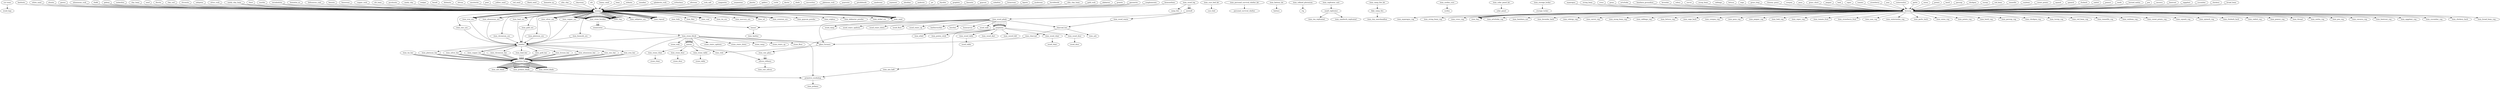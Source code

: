 digraph G {
"cut trees" -> wood_logs
item_stone_table -> stone_table
item_wood_plank -> bonecarver
item_wood_log -> camp_fire
item_stone_block -> stone_wall
item_stone_block -> glass_furnace
item_cryo_bed_kit -> cryo_bed
item_stone_block -> stone_stairs_updown
item_stone_block -> primitive_workshop
item_personal_survival_shelter_kit -> personal_survival_shelter
item_wood_table -> wood_table
item_stone_block -> stone_stairs_down
item_wood_plank -> wood_wall
item_stone_chair -> stone_chair
item_battery_kit -> battery
item_refined_plutonium -> rtg
item_wood_log -> sawmill
item_wood_plank -> carpenter
item_replicator_unit -> small_replicator
item_wood_plank -> tanner
item_stone_block -> mason
item_stone_block -> smelter
item_stone_boulder -> stonecutter
item_camp_fire_kit -> fake_camp_fire
item_stone_block -> stone_ramp
item_stone_block -> stone_stairs_up
item_stone_block -> primitive_forge
item_stone_block -> stone_floor
item_stone_block -> silicon_refinery
item_raw_glass -> silicon_refinery
item_wood_plank -> wood_ramp
item_wood_plank -> wood_stairs_updown
item_wood_plank -> wood_stairs_down
item_stone_door -> stone_door
item_cordex_core -> cordex
item_wood_plank -> wood_floor
item_wood_plank -> wood_stairs_up
item_wood_chair -> wood_chair
item_solar_panel_kit -> solar_panel
item_wood_door -> wood_door
item_wood_plank -> charcoal_hut
item_wood_plank -> leatherworker
item_wood_plank -> butcher
item_storage_locker -> storage_locker
item_zinc_bar -> primitive_forge
primitive_forge -> item_pickaxe_blade
item_iron_bar -> primitive_forge
primitive_forge -> item_pickaxe_blade
item_tin_bar -> primitive_forge
primitive_forge -> item_sword_blade
item_stone_boulder -> stonecutter
stonecutter -> item_stone_block
item_wood_plank -> carpenter
carpenter -> item_wood_dart
item_stone_block -> mason
mason -> item_stone_chair
item_platinum_ore -> smelter
smelter -> item_platinum_bar
item_hide -> tanner
tanner -> item_leather
item_silver_bar -> primitive_forge
primitive_forge -> item_sword_blade
item_zinc_bar -> primitive_forge
primitive_forge -> item_sword_blade
item_copper_bar -> primitive_forge
primitive_forge -> item_sword_blade
small_replicator -> item_tea_replicated
item_silver_ore -> smelter
smelter -> item_silver_bar
item_wood_plank -> carpenter
carpenter -> item_sword_hilt
item_stone_block -> mason
mason -> item_club
item_chromium_bar -> primitive_forge
primitive_forge -> item_pickaxe_blade
item_lead_ore -> smelter
smelter -> item_lead_bar
item_gold_ore -> smelter
smelter -> item_gold_bar
item_wood_plank -> carpenter
carpenter -> item_wood_table
item_bronze_bar -> primitive_forge
primitive_forge -> item_pickaxe_blade
item_copper_ore -> smelter
smelter -> item_copper_bar
item_platinum_bar -> primitive_forge
primitive_forge -> item_sword_blade
item_copper_bar -> primitive_forge
primitive_forge -> item_pickaxe_blade
item_bismuth_ore -> smelter
item_copper_bar -> smelter
smelter -> item_bronze_bar
item_charcoal -> glass_furnace
item_sand -> glass_furnace
glass_furnace -> item_raw_glass
item_zinc_ore -> smelter
smelter -> item_zinc_bar
item_stone_block -> mason
mason -> item_stone_door
item_wood_plank -> carpenter
carpenter -> item_wood_chair
fake_camp_fire -> item_tiny_marshmallow
item_gold_bar -> primitive_forge
primitive_forge -> item_sword_blade
item_raw_glass -> silicon_refinery
silicon_refinery -> item_raw_silicon
item_iron_ore -> smelter
smelter -> item_iron_bar
item_wood_waste -> charcoal_hut
charcoal_hut -> item_charcoal
charcoal_hut -> item_ash
item_platinum_bar -> primitive_forge
primitive_forge -> item_axe_blade
item_tin_bar -> primitive_forge
primitive_forge -> item_axe_blade
item_lead_bar -> primitive_forge
primitive_forge -> item_axe_blade
item_aluminium_bar -> primitive_forge
primitive_forge -> item_sword_blade
item_gold_bar -> primitive_forge
primitive_forge -> item_axe_blade
item_gold_bar -> primitive_forge
primitive_forge -> item_pickaxe_blade
item_stone_block -> mason
mason -> item_stone_table
item_tin_bar -> primitive_forge
primitive_forge -> item_pickaxe_blade
item_wood_plank -> carpenter
carpenter -> item_wood_door
item_iron_bar -> primitive_forge
primitive_forge -> item_axe_blade
item_wood_plank -> carpenter
carpenter -> item_club
item_aluminium_ore -> smelter
smelter -> item_aluminium_bar
item_iron_bar -> primitive_forge
primitive_forge -> item_sword_blade
item_lead_bar -> primitive_forge
primitive_forge -> item_sword_blade
item_chromium_bar -> primitive_forge
primitive_forge -> item_sword_blade
item_wood_log -> sawmill
sawmill -> item_wood_plank
sawmill -> item_wood_waste
item_silver_bar -> primitive_forge
primitive_forge -> item_pickaxe_blade
item_platinum_bar -> primitive_forge
primitive_forge -> item_pickaxe_blade
item_lead_bar -> primitive_forge
primitive_forge -> item_pickaxe_blade
small_replicator -> item_sandwich_replicated
item_bronze_bar -> primitive_forge
primitive_forge -> item_axe_blade
item_copper_bar -> primitive_forge
primitive_forge -> item_axe_blade
item_zinc_bar -> primitive_forge
primitive_forge -> item_axe_blade
item_silver_bar -> primitive_forge
primitive_forge -> item_axe_blade
item_chromium_bar -> primitive_forge
primitive_forge -> item_axe_blade
item_aluminium_bar -> primitive_forge
primitive_forge -> item_axe_blade
item_pickaxe_blade -> primitive_workshop
item_axe_haft -> primitive_workshop
primitive_workshop -> item_pickaxe
item_wood_plank -> carpenter
carpenter -> item_atlatl
item_wood_plank -> carpenter
carpenter -> item_pointy_stick
item_aluminium_bar -> primitive_forge
primitive_forge -> item_pickaxe_blade
item_chromium_ore -> smelter
smelter -> item_chromium_bar
item_bronze_bar -> primitive_forge
primitive_forge -> item_sword_blade
item_wood_plank -> carpenter
carpenter -> item_axe_haft
bismunthine -> mining -> item_bismuth_ore
kaolinite -> mining -> item_stone_boulder
white_sand -> mining -> item_sand
alunite -> mining -> item_stone_boulder
gneiss -> mining -> item_stone_boulder
aluminium_rock -> mining -> item_aluminium_ore
chalk -> mining -> item_stone_boulder
galena -> mining -> item_lead_ore
galena -> mining -> item_silver_ore
malachite -> mining -> item_copper_ore
clay_loam -> mining -> item_clay
sand -> mining -> item_sand
diorite -> mining -> item_stone_boulder
clay_soil -> mining -> item_clay
chromite -> mining -> item_chromium_ore
saltpeter -> mining -> item_saltpeter_ore
silver_rock -> mining -> item_silver_ore
sandy_clay_loam -> mining -> item_topsoil
sandy_clay_loam -> mining -> item_clay
chert -> mining -> item_flint
marble -> mining -> item_stone_boulder
tetrahedrite -> mining -> item_copper_ore
tetrahedrite -> mining -> item_silver_ore
hematite_se -> mining -> item_iron_ore
bithumous_coal -> mining -> item_coal
bauxite -> mining -> item_aluminium_ore
limestone -> mining -> item_stone_boulder
copper_rock -> mining -> item_copper_ore
silt_loam -> mining -> item_topsoil
pyrolusite -> mining -> item_stone_boulder
sandy_clay -> mining -> item_clay
realgar -> mining -> item_stone_boulder
basalt -> mining -> item_stone_boulder
dolomite -> mining -> item_stone_boulder
olivine -> mining -> item_stone_boulder
cassiterite -> mining -> item_tin_ore
peat -> mining -> item_topsoil
yellow_sand -> mining -> item_sand
red_sand -> mining -> item_sand
black_sand -> mining -> item_sand
hematite_ig -> mining -> item_iron_ore
silty_clay -> mining -> item_clay
claystone -> mining -> item_stone_boulder
silt -> mining -> item_topsoil
loamy_sand -> mining -> item_topsoil
loam -> mining -> item_topsoil
stibnite -> mining -> item_stone_boulder
cinnabar -> mining -> item_mercury_ore
sphalerite_rock -> mining -> item_zinc_ore
orthoclase -> mining -> item_stone_boulder
siltstone -> mining -> item_oil
rock_salt -> mining -> item_stone_boulder
magnetite -> mining -> item_iron_ore
serpentine -> mining -> item_stone_boulder
phylite -> mining -> item_stone_boulder
gabbro -> mining -> item_stone_boulder
rutile -> mining -> item_uranium_ore
dacite -> mining -> item_stone_boulder
shale -> mining -> item_oil
microcline -> mining -> item_stone_boulder
platinum_rock -> mining -> item_platinum_ore
quartzite -> mining -> item_stone_boulder
pitchblende -> mining -> item_uranium_ore
sandstone -> mining -> item_sand
orpiment -> mining -> item_stone_boulder
obsidian -> mining -> item_stone_boulder
andesite -> mining -> item_stone_boulder
jet -> mining -> item_stone_boulder
rhyolite -> mining -> item_stone_boulder
graphite -> mining -> item_stone_boulder
limonite -> mining -> item_iron_ore
gypsum -> mining -> item_gypsum_powder
cobaltite -> mining -> item_stone_boulder
brimstone -> mining -> item_sulphur
lignite -> mining -> item_coal
mudstone -> mining -> item_stone_boulder
hornblende -> mining -> item_stone_boulder
silty_clay_loam -> mining -> item_topsoil
gold_rock -> mining -> item_gold_ore
alabaster -> mining -> item_alabaster_powder
granite -> mining -> item_stone_boulder
garnierite -> mining -> item_lead_ore
garnierite -> mining -> item_nickel_ore
conglomerate -> mining -> item_stone_boulder
asparagus -> farming -> item_asparagus_veg
string_bean -> farming -> item_string_bean_veg
cress -> farming -> item_cress_veg
grass -> farming -> item_hay
artichoke -> farming -> item_artichoke_veg
bambara_groundnut -> farming -> item_bambara_nut
lavendar -> farming -> item_lavendar_herb
celery -> farming -> item_celergy_veg
carrot -> farming -> item_carrot_veg
mung_bean -> farming -> item_mung_bean_veg
cabbage -> farming -> item_cabbage_veg
lettuce -> farming -> item_lettuce_veg
sage -> farming -> item_sage_herb
grass_long -> farming -> item_hay
dummy_grass -> farming -> item_hay
cowpea -> farming -> item_cowpea_veg
goya -> farming -> item_goya_veg
grass_short -> farming -> item_hay
pepper -> farming -> item_pepper_veg
leek -> farming -> item_leek_veg
caper -> farming -> item_caper_veg
tomato -> farming -> item_tomato_fruit
strawberry -> farming -> item_strawberry_fruit
yam -> farming -> item_yam_veg
watermelon -> farming -> item_watermelon_veg
garlic -> farming -> item_garlic_herb
onion -> farming -> item_onion_veg
potato -> farming -> item_potato_veg
lentil -> farming -> item_lentil_veg
parsnip -> farming -> item_parsnip_veg
chickpea -> farming -> item_chickpea_veg
turnip -> farming -> item_turnip_veg
red_bean -> farming -> item_red_bean_veg
tomatillo -> farming -> item_tomatillo_veg
soybean -> farming -> item_soybean_veg
sweet_potato -> farming -> item_sweet_potato_veg
squash -> farming -> item_squash_veg
spinach -> farming -> item_spinach_veg
rhubarb -> farming -> item_rhubarb_herb
radish -> farming -> item_radish_veg
peanut -> farming -> item_peanut_veg
reeds -> farming -> item_thread
horned_melon -> farming -> item_melon_veg
pea -> farming -> item_pea_veg
cassava -> farming -> item_cassava_veg
beetroot -> farming -> item_beetroot_veg
eggplant -> farming -> item_eggplant_veg
cucumber -> farming -> item_cucumber_veg
chickory -> farming -> item_chickory_herb
broad_bean -> farming -> item_broad_bean_veg
}
